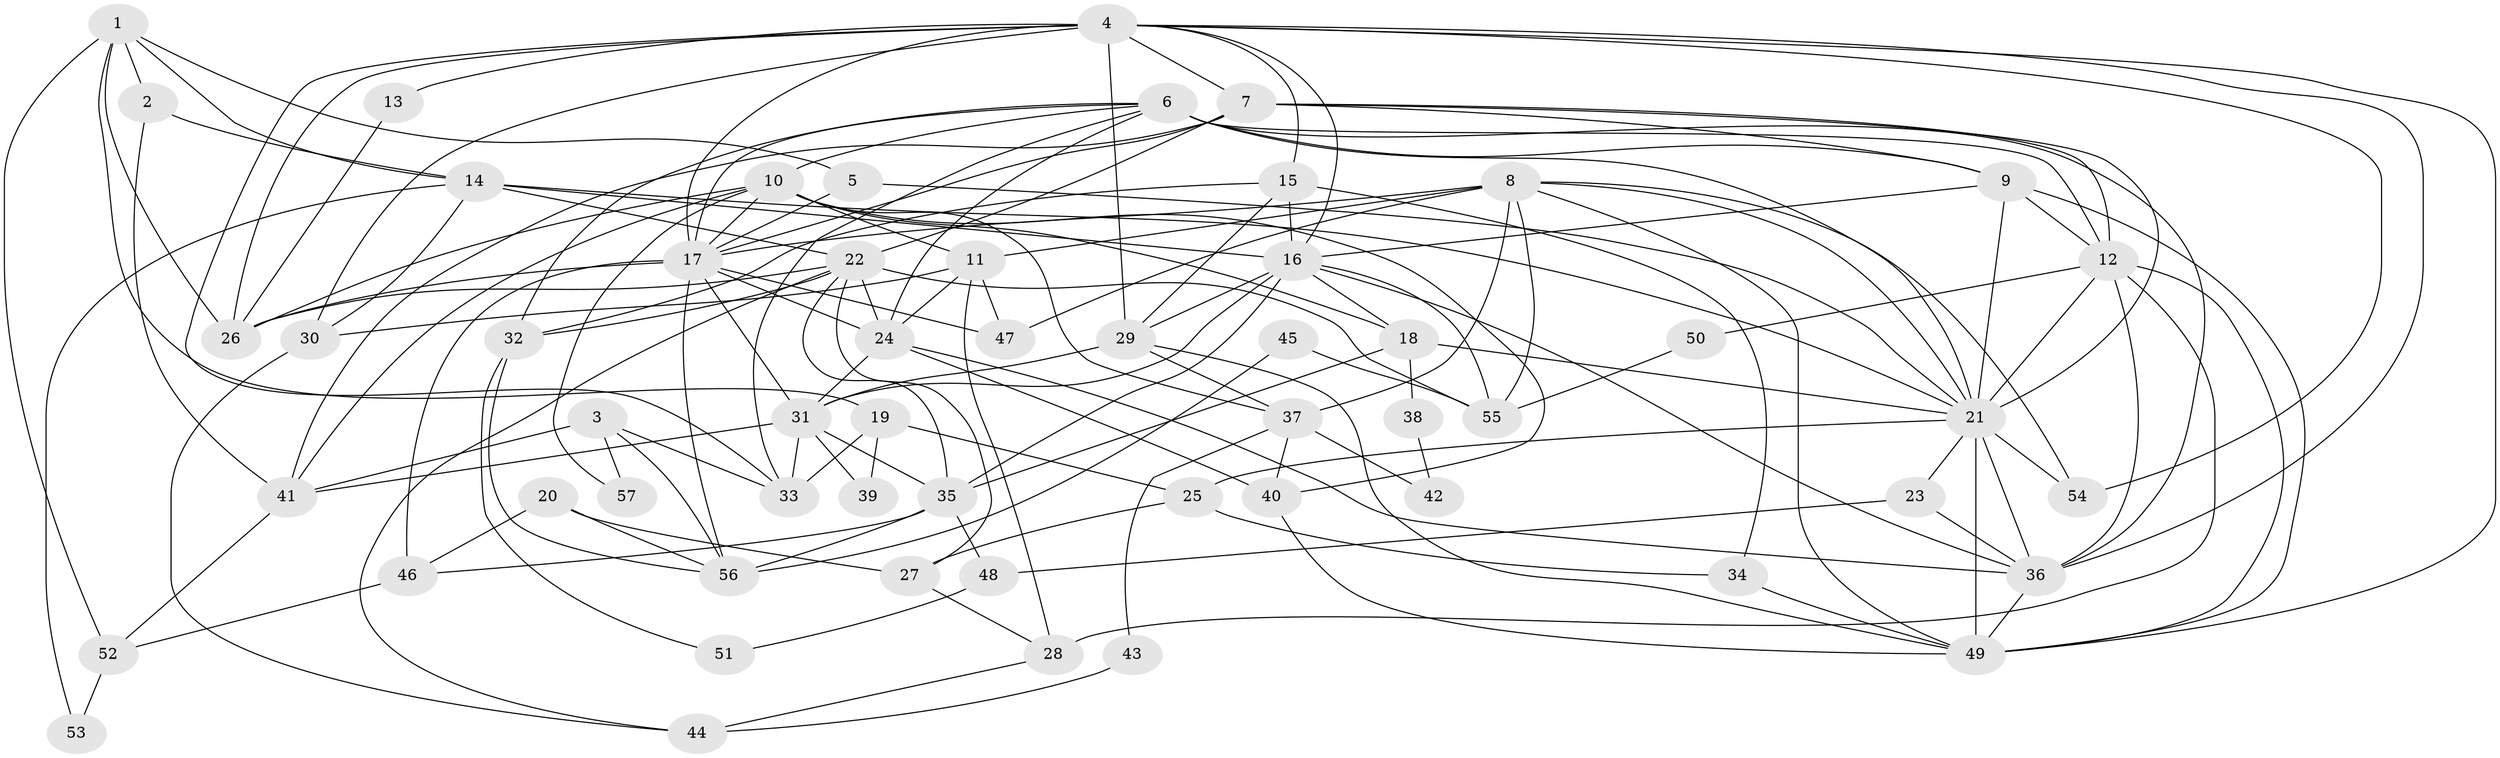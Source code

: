 // original degree distribution, {2: 0.14035087719298245, 3: 0.22807017543859648, 5: 0.24561403508771928, 4: 0.2807017543859649, 7: 0.017543859649122806, 8: 0.017543859649122806, 6: 0.07017543859649122}
// Generated by graph-tools (version 1.1) at 2025/36/03/09/25 02:36:24]
// undirected, 57 vertices, 150 edges
graph export_dot {
graph [start="1"]
  node [color=gray90,style=filled];
  1;
  2;
  3;
  4;
  5;
  6;
  7;
  8;
  9;
  10;
  11;
  12;
  13;
  14;
  15;
  16;
  17;
  18;
  19;
  20;
  21;
  22;
  23;
  24;
  25;
  26;
  27;
  28;
  29;
  30;
  31;
  32;
  33;
  34;
  35;
  36;
  37;
  38;
  39;
  40;
  41;
  42;
  43;
  44;
  45;
  46;
  47;
  48;
  49;
  50;
  51;
  52;
  53;
  54;
  55;
  56;
  57;
  1 -- 2 [weight=1.0];
  1 -- 5 [weight=1.0];
  1 -- 14 [weight=1.0];
  1 -- 19 [weight=1.0];
  1 -- 26 [weight=1.0];
  1 -- 52 [weight=1.0];
  2 -- 14 [weight=1.0];
  2 -- 41 [weight=1.0];
  3 -- 33 [weight=1.0];
  3 -- 41 [weight=1.0];
  3 -- 56 [weight=1.0];
  3 -- 57 [weight=1.0];
  4 -- 7 [weight=1.0];
  4 -- 13 [weight=1.0];
  4 -- 15 [weight=1.0];
  4 -- 16 [weight=1.0];
  4 -- 17 [weight=1.0];
  4 -- 26 [weight=1.0];
  4 -- 29 [weight=2.0];
  4 -- 30 [weight=1.0];
  4 -- 33 [weight=1.0];
  4 -- 36 [weight=1.0];
  4 -- 49 [weight=1.0];
  4 -- 54 [weight=1.0];
  5 -- 17 [weight=2.0];
  5 -- 21 [weight=1.0];
  6 -- 9 [weight=1.0];
  6 -- 10 [weight=1.0];
  6 -- 12 [weight=1.0];
  6 -- 17 [weight=1.0];
  6 -- 21 [weight=1.0];
  6 -- 24 [weight=1.0];
  6 -- 32 [weight=1.0];
  6 -- 33 [weight=1.0];
  6 -- 36 [weight=2.0];
  7 -- 9 [weight=1.0];
  7 -- 12 [weight=1.0];
  7 -- 17 [weight=1.0];
  7 -- 21 [weight=1.0];
  7 -- 22 [weight=1.0];
  7 -- 41 [weight=1.0];
  8 -- 11 [weight=1.0];
  8 -- 17 [weight=1.0];
  8 -- 21 [weight=1.0];
  8 -- 37 [weight=2.0];
  8 -- 47 [weight=1.0];
  8 -- 49 [weight=1.0];
  8 -- 54 [weight=1.0];
  8 -- 55 [weight=1.0];
  9 -- 12 [weight=1.0];
  9 -- 16 [weight=1.0];
  9 -- 21 [weight=4.0];
  9 -- 49 [weight=1.0];
  10 -- 11 [weight=2.0];
  10 -- 17 [weight=1.0];
  10 -- 18 [weight=1.0];
  10 -- 26 [weight=1.0];
  10 -- 37 [weight=2.0];
  10 -- 40 [weight=1.0];
  10 -- 41 [weight=1.0];
  10 -- 57 [weight=1.0];
  11 -- 24 [weight=2.0];
  11 -- 28 [weight=1.0];
  11 -- 30 [weight=1.0];
  11 -- 47 [weight=1.0];
  12 -- 21 [weight=1.0];
  12 -- 28 [weight=2.0];
  12 -- 36 [weight=1.0];
  12 -- 49 [weight=1.0];
  12 -- 50 [weight=1.0];
  13 -- 26 [weight=1.0];
  14 -- 16 [weight=2.0];
  14 -- 21 [weight=1.0];
  14 -- 22 [weight=1.0];
  14 -- 30 [weight=1.0];
  14 -- 53 [weight=1.0];
  15 -- 16 [weight=1.0];
  15 -- 29 [weight=1.0];
  15 -- 32 [weight=1.0];
  15 -- 34 [weight=1.0];
  16 -- 18 [weight=1.0];
  16 -- 29 [weight=1.0];
  16 -- 31 [weight=1.0];
  16 -- 35 [weight=1.0];
  16 -- 36 [weight=1.0];
  16 -- 55 [weight=1.0];
  17 -- 24 [weight=1.0];
  17 -- 26 [weight=1.0];
  17 -- 31 [weight=1.0];
  17 -- 46 [weight=1.0];
  17 -- 47 [weight=1.0];
  17 -- 56 [weight=1.0];
  18 -- 21 [weight=1.0];
  18 -- 35 [weight=1.0];
  18 -- 38 [weight=1.0];
  19 -- 25 [weight=2.0];
  19 -- 33 [weight=1.0];
  19 -- 39 [weight=1.0];
  20 -- 27 [weight=1.0];
  20 -- 46 [weight=1.0];
  20 -- 56 [weight=1.0];
  21 -- 23 [weight=2.0];
  21 -- 25 [weight=1.0];
  21 -- 36 [weight=1.0];
  21 -- 49 [weight=2.0];
  21 -- 54 [weight=1.0];
  22 -- 24 [weight=1.0];
  22 -- 26 [weight=2.0];
  22 -- 27 [weight=1.0];
  22 -- 32 [weight=1.0];
  22 -- 35 [weight=1.0];
  22 -- 44 [weight=1.0];
  22 -- 55 [weight=1.0];
  23 -- 36 [weight=1.0];
  23 -- 48 [weight=1.0];
  24 -- 31 [weight=1.0];
  24 -- 36 [weight=1.0];
  24 -- 40 [weight=1.0];
  25 -- 27 [weight=1.0];
  25 -- 34 [weight=1.0];
  27 -- 28 [weight=1.0];
  28 -- 44 [weight=1.0];
  29 -- 31 [weight=1.0];
  29 -- 37 [weight=1.0];
  29 -- 49 [weight=1.0];
  30 -- 44 [weight=1.0];
  31 -- 33 [weight=1.0];
  31 -- 35 [weight=1.0];
  31 -- 39 [weight=1.0];
  31 -- 41 [weight=1.0];
  32 -- 51 [weight=1.0];
  32 -- 56 [weight=1.0];
  34 -- 49 [weight=1.0];
  35 -- 46 [weight=1.0];
  35 -- 48 [weight=2.0];
  35 -- 56 [weight=2.0];
  36 -- 49 [weight=1.0];
  37 -- 40 [weight=1.0];
  37 -- 42 [weight=2.0];
  37 -- 43 [weight=1.0];
  38 -- 42 [weight=1.0];
  40 -- 49 [weight=1.0];
  41 -- 52 [weight=1.0];
  43 -- 44 [weight=1.0];
  45 -- 55 [weight=1.0];
  45 -- 56 [weight=1.0];
  46 -- 52 [weight=1.0];
  48 -- 51 [weight=1.0];
  50 -- 55 [weight=1.0];
  52 -- 53 [weight=1.0];
}
